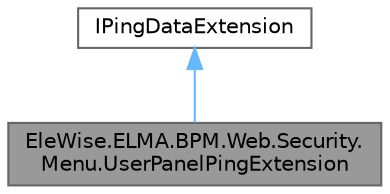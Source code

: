 digraph "EleWise.ELMA.BPM.Web.Security.Menu.UserPanelPingExtension"
{
 // LATEX_PDF_SIZE
  bgcolor="transparent";
  edge [fontname=Helvetica,fontsize=10,labelfontname=Helvetica,labelfontsize=10];
  node [fontname=Helvetica,fontsize=10,shape=box,height=0.2,width=0.4];
  Node1 [id="Node000001",label="EleWise.ELMA.BPM.Web.Security.\lMenu.UserPanelPingExtension",height=0.2,width=0.4,color="gray40", fillcolor="grey60", style="filled", fontcolor="black",tooltip="Служит для обновления счетчиков"];
  Node2 -> Node1 [id="edge1_Node000001_Node000002",dir="back",color="steelblue1",style="solid",tooltip=" "];
  Node2 [id="Node000002",label="IPingDataExtension",height=0.2,width=0.4,color="gray40", fillcolor="white", style="filled",tooltip=" "];
}
